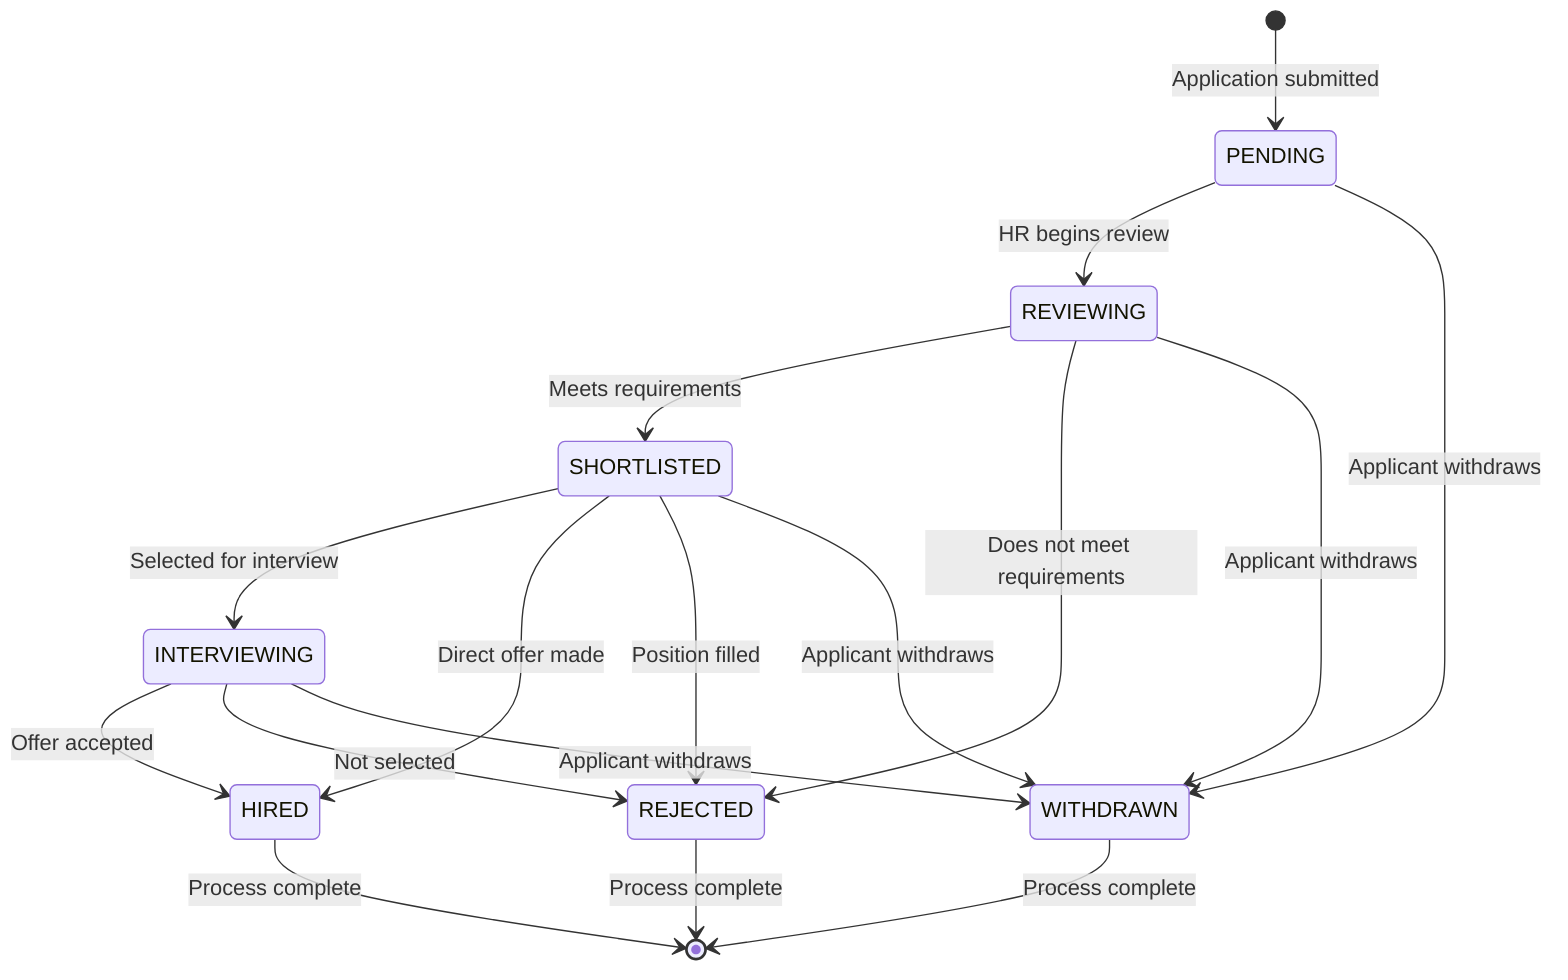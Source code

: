 stateDiagram-v2
    [*] --> PENDING : Application submitted
    
    PENDING --> REVIEWING : HR begins review
    PENDING --> WITHDRAWN : Applicant withdraws
    
    REVIEWING --> SHORTLISTED : Meets requirements
    REVIEWING --> REJECTED : Does not meet requirements
    REVIEWING --> WITHDRAWN : Applicant withdraws
    
    SHORTLISTED --> INTERVIEWING : Selected for interview
    SHORTLISTED --> HIRED : Direct offer made
    SHORTLISTED --> REJECTED : Position filled
    SHORTLISTED --> WITHDRAWN : Applicant withdraws
    
    INTERVIEWING --> HIRED : Offer accepted
    INTERVIEWING --> REJECTED : Not selected
    INTERVIEWING --> WITHDRAWN : Applicant withdraws
    
    HIRED --> [*] : Process complete
    REJECTED --> [*] : Process complete
    WITHDRAWN --> [*] : Process complete